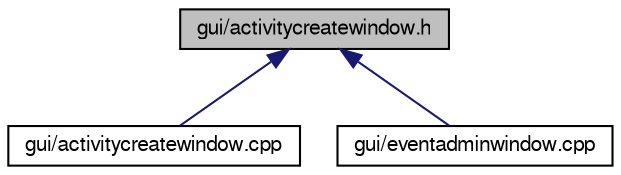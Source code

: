 digraph "gui/activitycreatewindow.h"
{
  edge [fontname="FreeSans",fontsize="10",labelfontname="FreeSans",labelfontsize="10"];
  node [fontname="FreeSans",fontsize="10",shape=record];
  Node2 [label="gui/activitycreatewindow.h",height=0.2,width=0.4,color="black", fillcolor="grey75", style="filled", fontcolor="black"];
  Node2 -> Node3 [dir="back",color="midnightblue",fontsize="10",style="solid",fontname="FreeSans"];
  Node3 [label="gui/activitycreatewindow.cpp",height=0.2,width=0.4,color="black", fillcolor="white", style="filled",URL="$activitycreatewindow_8cpp.html"];
  Node2 -> Node4 [dir="back",color="midnightblue",fontsize="10",style="solid",fontname="FreeSans"];
  Node4 [label="gui/eventadminwindow.cpp",height=0.2,width=0.4,color="black", fillcolor="white", style="filled",URL="$eventadminwindow_8cpp.html"];
}
